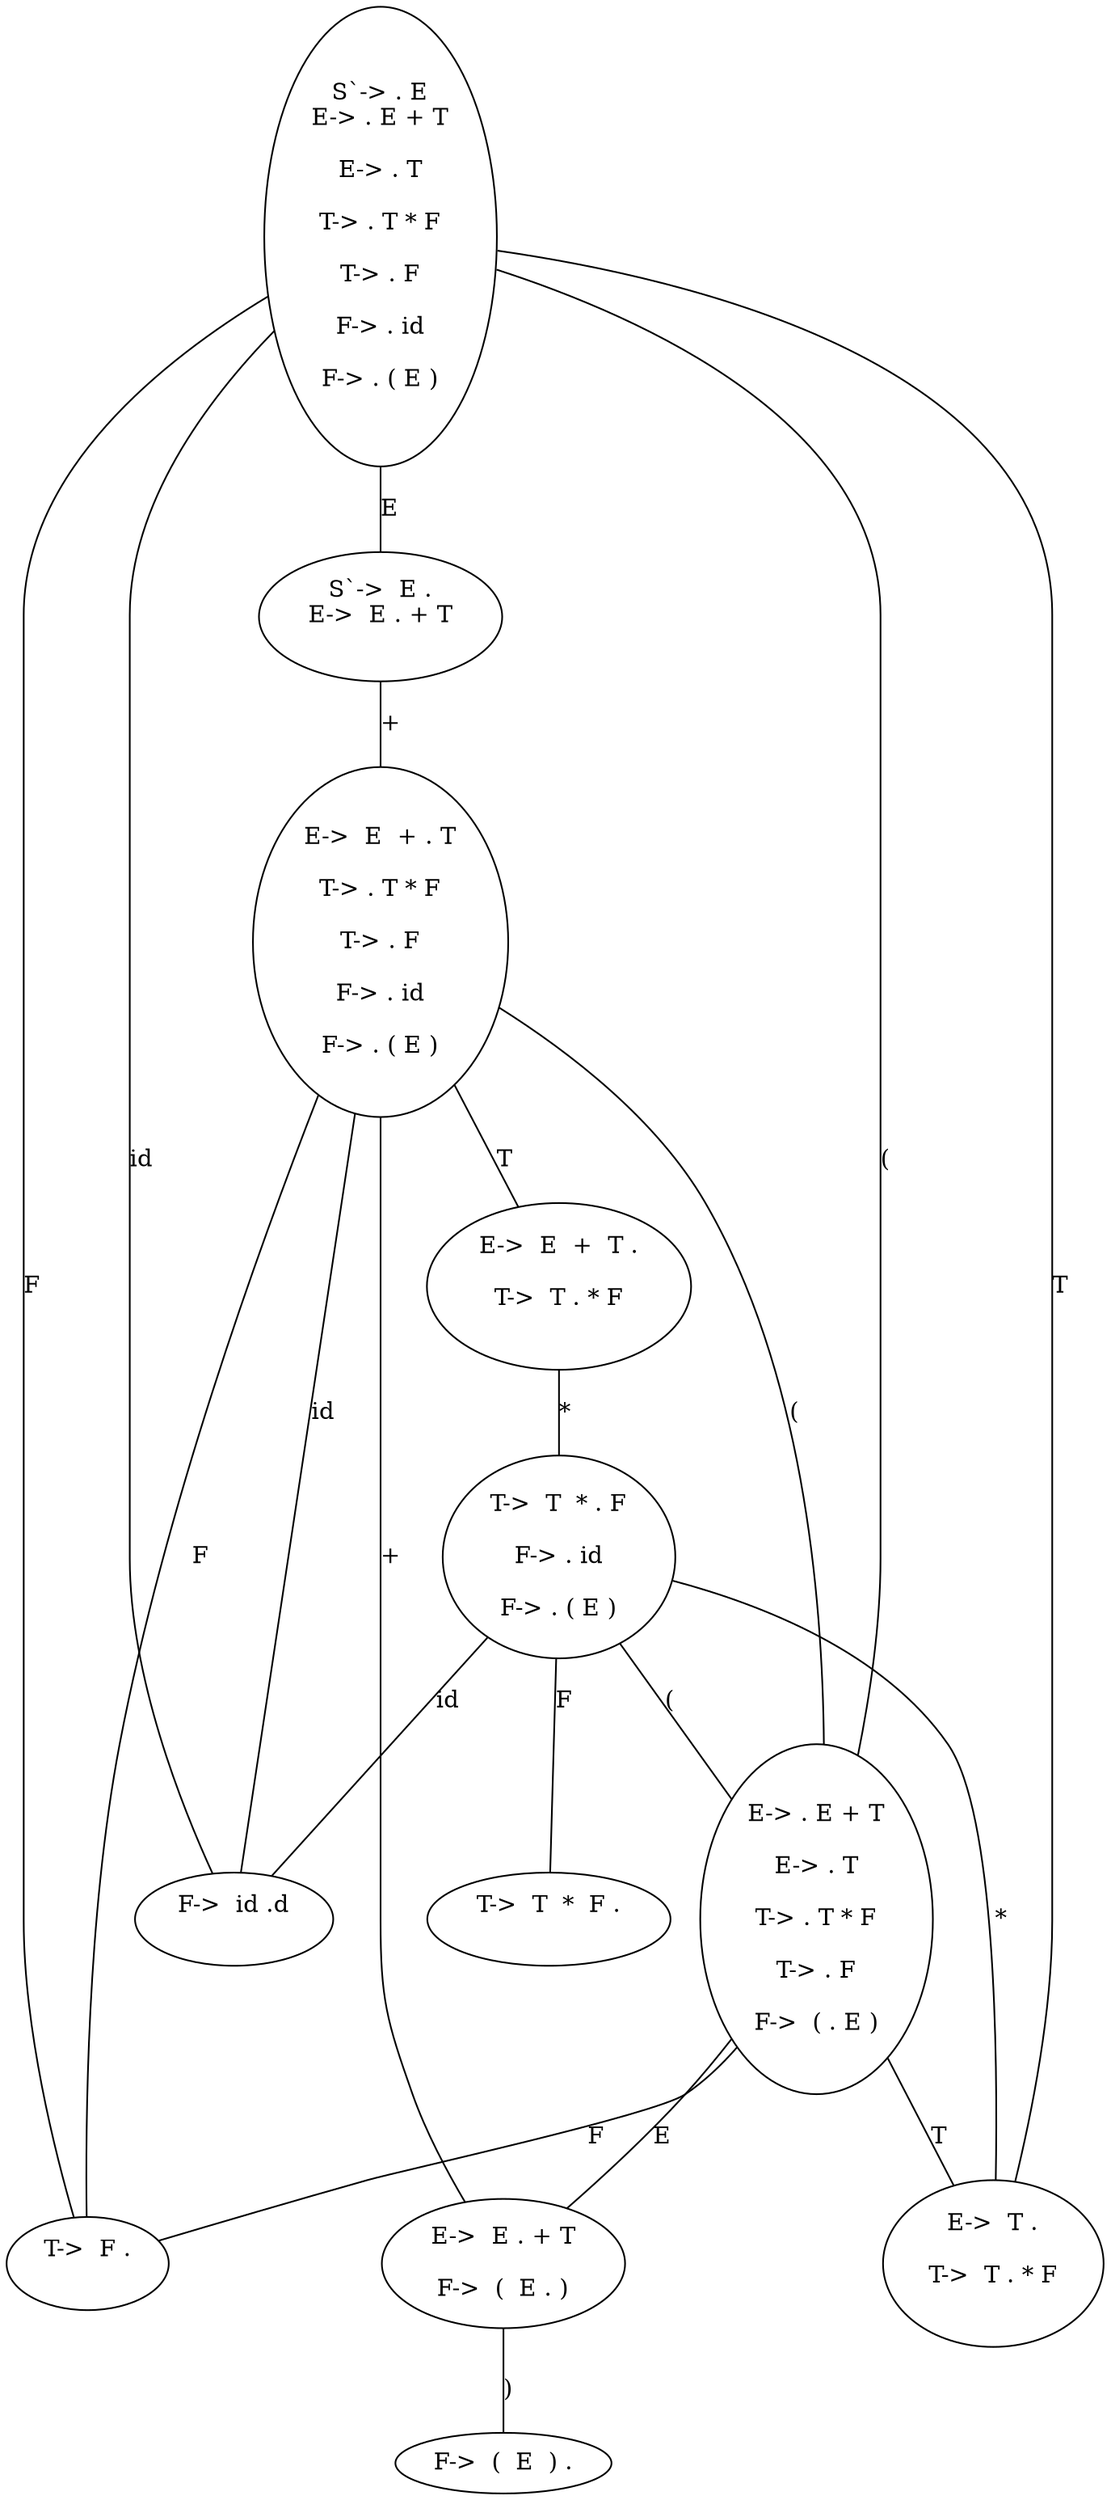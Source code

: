 graph {
	"S`-> . E
E-> . E + T

E-> . T

T-> . T * F

T-> . F

F-> . id

F-> . ( E )
" -- "S`->  E .
E->  E . + T

" [label=E]
	"S`->  E .
E->  E . + T

" -- "E->  E  + . T

T-> . T * F

T-> . F

F-> . id

F-> . ( E )
" [label="+"]
	"E->  E  + . T

T-> . T * F

T-> . F

F-> . id

F-> . ( E )
" -- "E->  E  +  T .

T->  T . * F

" [label=T]
	"E->  E  +  T .

T->  T . * F

" -- "T->  T  * . F

F-> . id

F-> . ( E )
" [label="*"]
	"T->  T  * . F

F-> . id

F-> . ( E )
" -- "T->  T  *  F .

" [label=F]
	"T->  T  * . F

F-> . id

F-> . ( E )
" -- "F->  id .d

" [label=id]
	"T->  T  * . F

F-> . id

F-> . ( E )
" -- "E-> . E + T

E-> . T

T-> . T * F

T-> . F

F->  ( . E )
" [label="("]
	"E-> . E + T

E-> . T

T-> . T * F

T-> . F

F->  ( . E )
" -- "E->  E . + T

F->  (  E . )
" [label=E]
	"E->  E . + T

F->  (  E . )
" -- "E->  E  + . T

T-> . T * F

T-> . F

F-> . id

F-> . ( E )
" [label="+"]
	"E->  E . + T

F->  (  E . )
" -- "F->  (  E  ) .
" [label=")"]
	"E-> . E + T

E-> . T

T-> . T * F

T-> . F

F->  ( . E )
" -- "E->  T .

T->  T . * F

" [label=T]
	"E->  T .

T->  T . * F

" -- "T->  T  * . F

F-> . id

F-> . ( E )
" [label="*"]
	"E-> . E + T

E-> . T

T-> . T * F

T-> . F

F->  ( . E )
" -- "T->  F .

" [label=F]
	"E->  E  + . T

T-> . T * F

T-> . F

F-> . id

F-> . ( E )
" -- "T->  F .

" [label=F]
	"E->  E  + . T

T-> . T * F

T-> . F

F-> . id

F-> . ( E )
" -- "F->  id .d

" [label=id]
	"E->  E  + . T

T-> . T * F

T-> . F

F-> . id

F-> . ( E )
" -- "E-> . E + T

E-> . T

T-> . T * F

T-> . F

F->  ( . E )
" [label="("]
	"S`-> . E
E-> . E + T

E-> . T

T-> . T * F

T-> . F

F-> . id

F-> . ( E )
" -- "E->  T .

T->  T . * F

" [label=T]
	"S`-> . E
E-> . E + T

E-> . T

T-> . T * F

T-> . F

F-> . id

F-> . ( E )
" -- "T->  F .

" [label=F]
	"S`-> . E
E-> . E + T

E-> . T

T-> . T * F

T-> . F

F-> . id

F-> . ( E )
" -- "F->  id .d

" [label=id]
	"S`-> . E
E-> . E + T

E-> . T

T-> . T * F

T-> . F

F-> . id

F-> . ( E )
" -- "E-> . E + T

E-> . T

T-> . T * F

T-> . F

F->  ( . E )
" [label="("]
}
